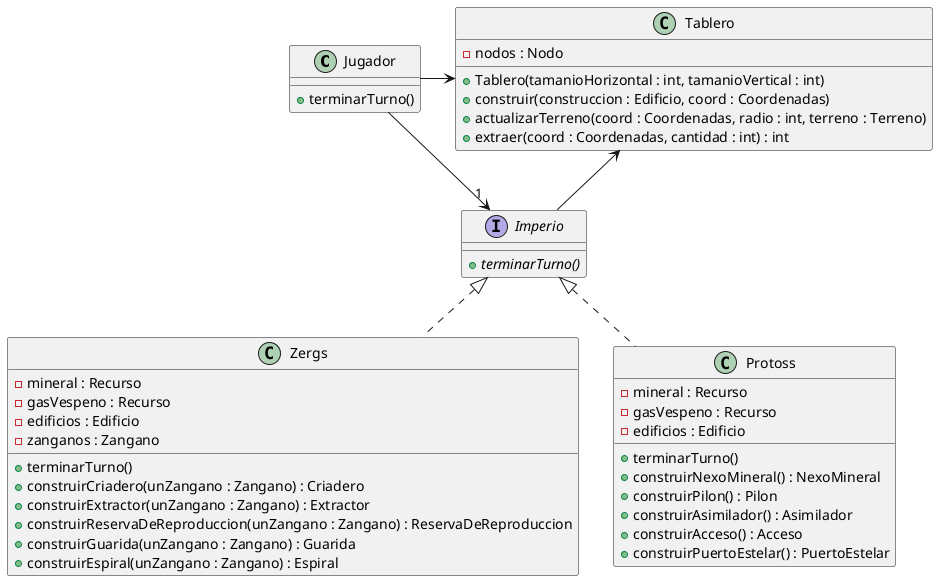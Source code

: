 @startuml

class Jugador {
    + terminarTurno()
}

class Tablero {
    - nodos : Nodo
    + Tablero(tamanioHorizontal : int, tamanioVertical : int)
    + construir(construccion : Edificio, coord : Coordenadas)
    + actualizarTerreno(coord : Coordenadas, radio : int, terreno : Terreno)
    + extraer(coord : Coordenadas, cantidad : int) : int
}

interface Imperio {
    {abstract} + terminarTurno()
}

class Zergs {
    - mineral : Recurso
    - gasVespeno : Recurso
    - edificios : Edificio
    - zanganos : Zangano
    + terminarTurno()
    + construirCriadero(unZangano : Zangano) : Criadero
    + construirExtractor(unZangano : Zangano) : Extractor
    + construirReservaDeReproduccion(unZangano : Zangano) : ReservaDeReproduccion
    + construirGuarida(unZangano : Zangano) : Guarida
    + construirEspiral(unZangano : Zangano) : Espiral
}

class Protoss {
    - mineral : Recurso
    - gasVespeno : Recurso
    - edificios : Edificio
    + terminarTurno()
    + construirNexoMineral() : NexoMineral
    + construirPilon() : Pilon
    + construirAsimilador() : Asimilador
    + construirAcceso() : Acceso
    + construirPuertoEstelar() : PuertoEstelar
}

Jugador -> Tablero
Jugador -> "1" Imperio
Imperio -up-> Tablero

Imperio <|.. Zergs
Imperio <|.. Protoss

@enduml